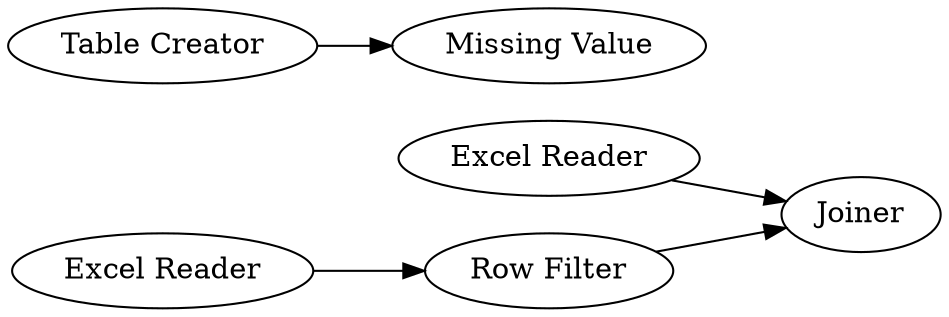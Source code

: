 digraph {
	1 [label="Excel Reader"]
	2 [label="Excel Reader"]
	3 [label="Row Filter"]
	4 [label=Joiner]
	5 [label="Table Creator"]
	6 [label="Missing Value"]
	1 -> 4
	2 -> 3
	3 -> 4
	5 -> 6
	rankdir=LR
}
